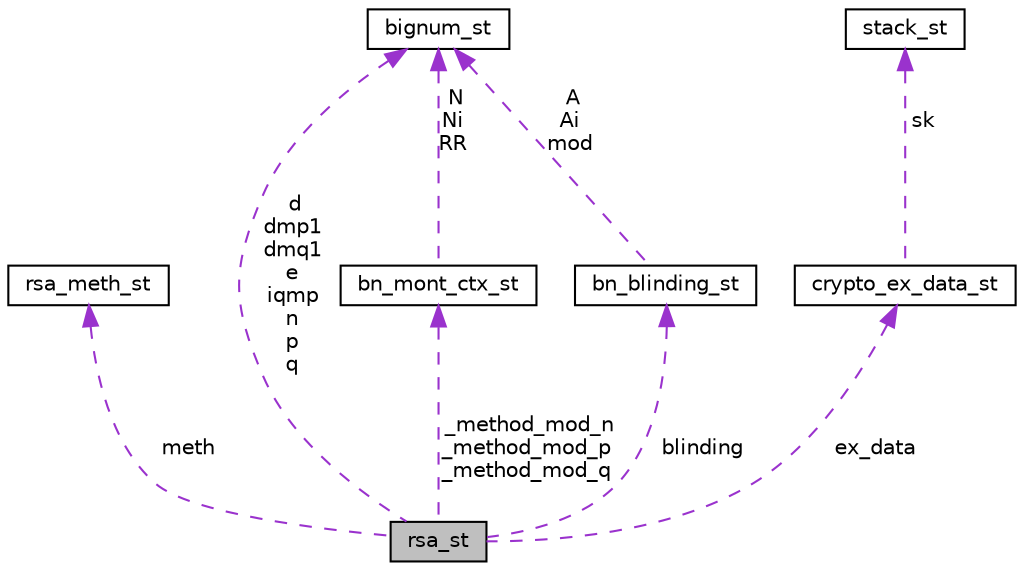 digraph "rsa_st"
{
 // LATEX_PDF_SIZE
  edge [fontname="Helvetica",fontsize="10",labelfontname="Helvetica",labelfontsize="10"];
  node [fontname="Helvetica",fontsize="10",shape=record];
  Node1 [label="rsa_st",height=0.2,width=0.4,color="black", fillcolor="grey75", style="filled", fontcolor="black",tooltip=" "];
  Node2 -> Node1 [dir="back",color="darkorchid3",fontsize="10",style="dashed",label=" meth" ,fontname="Helvetica"];
  Node2 [label="rsa_meth_st",height=0.2,width=0.4,color="black", fillcolor="white", style="filled",URL="$structrsa__meth__st.html",tooltip=" "];
  Node3 -> Node1 [dir="back",color="darkorchid3",fontsize="10",style="dashed",label=" _method_mod_n\n_method_mod_p\n_method_mod_q" ,fontname="Helvetica"];
  Node3 [label="bn_mont_ctx_st",height=0.2,width=0.4,color="black", fillcolor="white", style="filled",URL="$bn_8h.html#structbn__mont__ctx__st",tooltip=" "];
  Node4 -> Node3 [dir="back",color="darkorchid3",fontsize="10",style="dashed",label=" N\nNi\nRR" ,fontname="Helvetica"];
  Node4 [label="bignum_st",height=0.2,width=0.4,color="black", fillcolor="white", style="filled",URL="$bn_8h.html#structbignum__st",tooltip=" "];
  Node5 -> Node1 [dir="back",color="darkorchid3",fontsize="10",style="dashed",label=" blinding" ,fontname="Helvetica"];
  Node5 [label="bn_blinding_st",height=0.2,width=0.4,color="black", fillcolor="white", style="filled",URL="$bn_8h.html#structbn__blinding__st",tooltip=" "];
  Node4 -> Node5 [dir="back",color="darkorchid3",fontsize="10",style="dashed",label=" A\nAi\nmod" ,fontname="Helvetica"];
  Node4 -> Node1 [dir="back",color="darkorchid3",fontsize="10",style="dashed",label=" d\ndmp1\ndmq1\ne\niqmp\nn\np\nq" ,fontname="Helvetica"];
  Node6 -> Node1 [dir="back",color="darkorchid3",fontsize="10",style="dashed",label=" ex_data" ,fontname="Helvetica"];
  Node6 [label="crypto_ex_data_st",height=0.2,width=0.4,color="black", fillcolor="white", style="filled",URL="$crypto_8h.html#structcrypto__ex__data__st",tooltip=" "];
  Node7 -> Node6 [dir="back",color="darkorchid3",fontsize="10",style="dashed",label=" sk" ,fontname="Helvetica"];
  Node7 [label="stack_st",height=0.2,width=0.4,color="black", fillcolor="white", style="filled",URL="$structstack__st.html",tooltip=" "];
}

